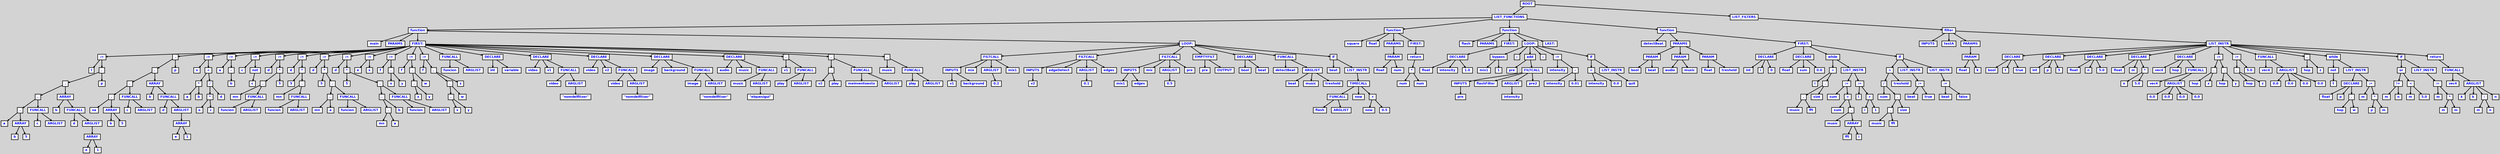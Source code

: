 digraph {

	ordering=out;
	ranksep=.4;
	bgcolor="lightgrey"; node [shape=box, fixedsize=false, fontsize=12, fontname="Helvetica-bold", fontcolor="blue"
		width=.25, height=.25, color="black", fillcolor="white", style="filled, solid, bold"];
	edge [arrowsize=.5, color="black", style="bold"]

  n0 [label="ROOT"];
  n1 [label="LIST_FUNCTIONS"];
  n1 [label="LIST_FUNCTIONS"];
  n2 [label="function"];
  n2 [label="function"];
  n3 [label="main"];
  n4 [label="PARAMS"];
  n5 [label="FIRST:"];
  n5 [label="FIRST:"];
  n6 [label=":="];
  n6 [label=":="];
  n7 [label="l"];
  n8 [label="."];
  n8 [label="."];
  n9 [label="."];
  n9 [label="."];
  n10 [label="."];
  n10 [label="."];
  n11 [label="."];
  n11 [label="."];
  n12 [label="a"];
  n13 [label="ARRAY"];
  n13 [label="ARRAY"];
  n14 [label="b"];
  n15 [label="5"];
  n16 [label="FUNCALL"];
  n16 [label="FUNCALL"];
  n17 [label="c"];
  n18 [label="ARGLIST"];
  n19 [label="ARRAY"];
  n19 [label="ARRAY"];
  n20 [label="b"];
  n21 [label="FUNCALL"];
  n21 [label="FUNCALL"];
  n22 [label="d"];
  n23 [label="ARGLIST"];
  n23 [label="ARGLIST"];
  n24 [label="ARRAY"];
  n24 [label="ARRAY"];
  n25 [label="e"];
  n26 [label="1"];
  n27 [label="p"];
  n28 [label="."];
  n28 [label="."];
  n29 [label="."];
  n29 [label="."];
  n30 [label="."];
  n30 [label="."];
  n31 [label="."];
  n31 [label="."];
  n32 [label="xa"];
  n33 [label="ARRAY"];
  n33 [label="ARRAY"];
  n34 [label="b"];
  n35 [label="5"];
  n36 [label="FUNCALL"];
  n36 [label="FUNCALL"];
  n37 [label="c"];
  n38 [label="ARGLIST"];
  n39 [label="ARRAY"];
  n39 [label="ARRAY"];
  n40 [label="b"];
  n41 [label="FUNCALL"];
  n41 [label="FUNCALL"];
  n42 [label="d"];
  n43 [label="ARGLIST"];
  n43 [label="ARGLIST"];
  n44 [label="ARRAY"];
  n44 [label="ARRAY"];
  n45 [label="e"];
  n46 [label="1"];
  n47 [label="p"];
  n48 [label=":="];
  n48 [label=":="];
  n49 [label="x"];
  n50 [label="+"];
  n50 [label="+"];
  n51 [label="*"];
  n51 [label="*"];
  n52 [label="a"];
  n53 [label="b"];
  n54 [label="/"];
  n54 [label="/"];
  n55 [label="*"];
  n55 [label="*"];
  n56 [label="e"];
  n57 [label="c"];
  n58 [label="d"];
  n59 [label=":="];
  n59 [label=":="];
  n60 [label="a"];
  n61 [label="-"];
  n61 [label="-"];
  n62 [label="b"];
  n63 [label=":="];
  n63 [label=":="];
  n64 [label="c"];
  n65 [label="not"];
  n65 [label="not"];
  n66 [label="c"];
  n67 [label=":="];
  n67 [label=":="];
  n68 [label="d"];
  n69 [label="*"];
  n69 [label="*"];
  n70 [label="."];
  n70 [label="."];
  n71 [label="mn"];
  n72 [label="FUNCALL"];
  n72 [label="FUNCALL"];
  n73 [label="funcion"];
  n74 [label="ARGLIST"];
  n75 [label="5"];
  n76 [label=":="];
  n76 [label=":="];
  n77 [label="d"];
  n78 [label="*"];
  n78 [label="*"];
  n79 [label="5"];
  n80 [label="."];
  n80 [label="."];
  n81 [label="mn"];
  n82 [label="FUNCALL"];
  n82 [label="FUNCALL"];
  n83 [label="funcion"];
  n84 [label="ARGLIST"];
  n85 [label=":="];
  n85 [label=":="];
  n86 [label="d"];
  n87 [label="*"];
  n87 [label="*"];
  n88 [label="5"];
  n89 [label="."];
  n89 [label="."];
  n90 [label="."];
  n90 [label="."];
  n91 [label="mn"];
  n92 [label="a"];
  n93 [label="FUNCALL"];
  n93 [label="FUNCALL"];
  n94 [label="funcion"];
  n95 [label="ARGLIST"];
  n96 [label=":="];
  n96 [label=":="];
  n97 [label="d"];
  n98 [label="*"];
  n98 [label="*"];
  n99 [label="5"];
  n100 [label="."];
  n100 [label="."];
  n101 [label="."];
  n101 [label="."];
  n102 [label="."];
  n102 [label="."];
  n103 [label="mn"];
  n104 [label="a"];
  n105 [label="b"];
  n106 [label="FUNCALL"];
  n106 [label="FUNCALL"];
  n107 [label="funcion"];
  n108 [label="ARGLIST"];
  n109 [label=":="];
  n109 [label=":="];
  n110 [label="e"];
  n111 [label="x"];
  n112 [label=":="];
  n112 [label=":="];
  n113 [label="f"];
  n114 [label="."];
  n114 [label="."];
  n115 [label="x"];
  n116 [label="y"];
  n117 [label=":="];
  n117 [label=":="];
  n118 [label="f"];
  n119 [label="."];
  n119 [label="."];
  n120 [label="."];
  n120 [label="."];
  n121 [label="x"];
  n122 [label="y"];
  n123 [label="w"];
  n124 [label=":="];
  n124 [label=":="];
  n125 [label="f"];
  n126 [label="."];
  n126 [label="."];
  n127 [label="."];
  n127 [label="."];
  n128 [label="."];
  n128 [label="."];
  n129 [label="x"];
  n130 [label="y"];
  n131 [label="w"];
  n132 [label="z"];
  n133 [label="FUNCALL"];
  n133 [label="FUNCALL"];
  n134 [label="funcion"];
  n135 [label="ARGLIST"];
  n136 [label="DECLARE"];
  n136 [label="DECLARE"];
  n137 [label="int"];
  n138 [label="variable"];
  n139 [label="DECLARE"];
  n139 [label="DECLARE"];
  n140 [label="video"];
  n141 [label="v1"];
  n142 [label="FUNCALL"];
  n142 [label="FUNCALL"];
  n143 [label="video"];
  n144 [label="ARGLIST"];
  n144 [label="ARGLIST"];
  n145 [label="\"nomdelfitxer\""];
  n146 [label="DECLARE"];
  n146 [label="DECLARE"];
  n147 [label="video"];
  n148 [label="v2"];
  n149 [label="FUNCALL"];
  n149 [label="FUNCALL"];
  n150 [label="video"];
  n151 [label="ARGLIST"];
  n151 [label="ARGLIST"];
  n152 [label="\"nomdelfitxer\""];
  n153 [label="DECLARE"];
  n153 [label="DECLARE"];
  n154 [label="image"];
  n155 [label="background"];
  n156 [label="FUNCALL"];
  n156 [label="FUNCALL"];
  n157 [label="image"];
  n158 [label="ARGLIST"];
  n158 [label="ARGLIST"];
  n159 [label="\"nomdelfitxer\""];
  n160 [label="DECLARE"];
  n160 [label="DECLARE"];
  n161 [label="audio"];
  n162 [label="music"];
  n163 [label="FUNCALL"];
  n163 [label="FUNCALL"];
  n164 [label="music"];
  n165 [label="ARGLIST"];
  n165 [label="ARGLIST"];
  n166 [label="\"elquesigui\""];
  n167 [label="."];
  n167 [label="."];
  n168 [label="v1"];
  n169 [label="FUNCALL"];
  n169 [label="FUNCALL"];
  n170 [label="play"];
  n171 [label="ARGLIST"];
  n172 [label="."];
  n172 [label="."];
  n173 [label="."];
  n173 [label="."];
  n174 [label="v2"];
  n175 [label="play"];
  n176 [label="FUNCALL"];
  n176 [label="FUNCALL"];
  n177 [label="meinventoesto"];
  n178 [label="ARGLIST"];
  n179 [label="."];
  n179 [label="."];
  n180 [label="music"];
  n181 [label="FUNCALL"];
  n181 [label="FUNCALL"];
  n182 [label="play"];
  n183 [label="ARGLIST"];
  n184 [label="LOOP:"];
  n184 [label="LOOP:"];
  n185 [label="FILTCALL"];
  n185 [label="FILTCALL"];
  n186 [label="INPUTS"];
  n186 [label="INPUTS"];
  n187 [label="v1"];
  n188 [label="background"];
  n189 [label="mix"];
  n190 [label="ARGLIST"];
  n190 [label="ARGLIST"];
  n191 [label="0.2"];
  n192 [label="mix1"];
  n193 [label="FILTCALL"];
  n193 [label="FILTCALL"];
  n194 [label="INPUTS"];
  n194 [label="INPUTS"];
  n195 [label="v2"];
  n196 [label="edgeDetect"];
  n197 [label="ARGLIST"];
  n197 [label="ARGLIST"];
  n198 [label="0.1"];
  n199 [label="edges"];
  n200 [label="FILTCALL"];
  n200 [label="FILTCALL"];
  n201 [label="INPUTS"];
  n201 [label="INPUTS"];
  n202 [label="mix1"];
  n203 [label="edges"];
  n204 [label="mix"];
  n205 [label="ARGLIST"];
  n205 [label="ARGLIST"];
  n206 [label="0.5"];
  n207 [label="pre"];
  n208 [label="EMPTYFILT"];
  n208 [label="EMPTYFILT"];
  n209 [label="pre"];
  n210 [label="OUTPUT"];
  n211 [label="DECLARE"];
  n211 [label="DECLARE"];
  n212 [label="bool"];
  n213 [label="beat"];
  n214 [label="FUNCALL"];
  n214 [label="FUNCALL"];
  n215 [label="detectBeat"];
  n216 [label="ARGLIST"];
  n216 [label="ARGLIST"];
  n217 [label="beat"];
  n218 [label="music"];
  n219 [label="treshold"];
  n220 [label="if"];
  n220 [label="if"];
  n221 [label="beat"];
  n222 [label="LIST_INSTR"];
  n222 [label="LIST_INSTR"];
  n223 [label="TIMECALL"];
  n223 [label="TIMECALL"];
  n224 [label="FUNCALL"];
  n224 [label="FUNCALL"];
  n225 [label="flash"];
  n226 [label="ARGLIST"];
  n227 [label="now"];
  n228 [label="+"];
  n228 [label="+"];
  n229 [label="now"];
  n230 [label="0.5"];
  n231 [label="function"];
  n231 [label="function"];
  n232 [label="square"];
  n233 [label="float"];
  n234 [label="PARAMS"];
  n234 [label="PARAMS"];
  n235 [label="PARAM"];
  n235 [label="PARAM"];
  n236 [label="float"];
  n237 [label="num"];
  n238 [label="FIRST:"];
  n238 [label="FIRST:"];
  n239 [label="return"];
  n239 [label="return"];
  n240 [label="*"];
  n240 [label="*"];
  n241 [label="num"];
  n242 [label="num"];
  n243 [label="function"];
  n243 [label="function"];
  n244 [label="flash"];
  n245 [label="PARAMS"];
  n246 [label="FIRST:"];
  n246 [label="FIRST:"];
  n247 [label="DECLARE"];
  n247 [label="DECLARE"];
  n248 [label="float"];
  n249 [label="intensity"];
  n250 [label="1.0"];
  n251 [label="LOOP:"];
  n251 [label="LOOP:"];
  n252 [label="bypass"];
  n252 [label="bypass"];
  n253 [label="mix1"];
  n254 [label="1"];
  n255 [label=";"];
  n256 [label="add"];
  n256 [label="add"];
  n257 [label="pre"];
  n258 [label="FILTCALL"];
  n258 [label="FILTCALL"];
  n259 [label="INPUTS"];
  n259 [label="INPUTS"];
  n260 [label="pre"];
  n261 [label="flashFilter"];
  n262 [label="ARGLIST"];
  n262 [label="ARGLIST"];
  n263 [label="intensity"];
  n264 [label="pre2"];
  n265 [label=";"];
  n266 [label=":="];
  n266 [label=":="];
  n267 [label="intensity"];
  n268 [label="-"];
  n268 [label="-"];
  n269 [label="intensity"];
  n270 [label="0.01"];
  n271 [label="if"];
  n271 [label="if"];
  n272 [label="<"];
  n272 [label="<"];
  n273 [label="intensity"];
  n274 [label="0.0"];
  n275 [label="LIST_INSTR"];
  n275 [label="LIST_INSTR"];
  n276 [label="quit"];
  n277 [label="LAST:"];
  n278 [label="function"];
  n278 [label="function"];
  n279 [label="detectBeat"];
  n280 [label="PARAMS"];
  n280 [label="PARAMS"];
  n281 [label="PARAM"];
  n281 [label="PARAM"];
  n282 [label="bool"];
  n283 [label="beat"];
  n284 [label="PARAM"];
  n284 [label="PARAM"];
  n285 [label="audio"];
  n286 [label="music"];
  n287 [label="PARAM"];
  n287 [label="PARAM"];
  n288 [label="float"];
  n289 [label="treshold"];
  n290 [label="FIRST:"];
  n290 [label="FIRST:"];
  n291 [label="DECLARE"];
  n291 [label="DECLARE"];
  n292 [label="int"];
  n293 [label="i"];
  n294 [label="0"];
  n295 [label="DECLARE"];
  n295 [label="DECLARE"];
  n296 [label="float"];
  n297 [label="sum"];
  n298 [label="0.0"];
  n299 [label="while"];
  n299 [label="while"];
  n300 [label="<"];
  n300 [label="<"];
  n301 [label="i"];
  n302 [label="."];
  n302 [label="."];
  n303 [label="."];
  n303 [label="."];
  n304 [label="music"];
  n305 [label="fft"];
  n306 [label="size"];
  n307 [label="LIST_INSTR"];
  n307 [label="LIST_INSTR"];
  n308 [label=":="];
  n308 [label=":="];
  n309 [label="sum"];
  n310 [label="+"];
  n310 [label="+"];
  n311 [label="sum"];
  n312 [label="."];
  n312 [label="."];
  n313 [label="music"];
  n314 [label="ARRAY"];
  n314 [label="ARRAY"];
  n315 [label="fft"];
  n316 [label="i"];
  n317 [label=":="];
  n317 [label=":="];
  n318 [label="i"];
  n319 [label="+"];
  n319 [label="+"];
  n320 [label="i"];
  n321 [label="1"];
  n322 [label="if"];
  n322 [label="if"];
  n323 [label=">"];
  n323 [label=">"];
  n324 [label="/"];
  n324 [label="/"];
  n325 [label="sum"];
  n326 [label="."];
  n326 [label="."];
  n327 [label="."];
  n327 [label="."];
  n328 [label="music"];
  n329 [label="fft"];
  n330 [label="size"];
  n331 [label="treshold"];
  n332 [label="LIST_INSTR"];
  n332 [label="LIST_INSTR"];
  n333 [label=":="];
  n333 [label=":="];
  n334 [label="beat"];
  n335 [label="true"];
  n336 [label="LIST_INSTR"];
  n336 [label="LIST_INSTR"];
  n337 [label=":="];
  n337 [label=":="];
  n338 [label="beat"];
  n339 [label="false"];
  n340 [label="LIST_FILTERS"];
  n340 [label="LIST_FILTERS"];
  n341 [label="filter"];
  n341 [label="filter"];
  n342 [label="INPUTS"];
  n343 [label="testA"];
  n344 [label="PARAMS"];
  n344 [label="PARAMS"];
  n345 [label="PARAM"];
  n345 [label="PARAM"];
  n346 [label="float"];
  n347 [label="k"];
  n348 [label="LIST_INSTR"];
  n348 [label="LIST_INSTR"];
  n349 [label="DECLARE"];
  n349 [label="DECLARE"];
  n350 [label="bool"];
  n351 [label="t"];
  n352 [label="true"];
  n353 [label="DECLARE"];
  n353 [label="DECLARE"];
  n354 [label="int"];
  n355 [label="p"];
  n356 [label="5"];
  n357 [label="DECLARE"];
  n357 [label="DECLARE"];
  n358 [label="float"];
  n359 [label="n"];
  n360 [label="5.0"];
  n361 [label="DECLARE"];
  n361 [label="DECLARE"];
  n362 [label="float"];
  n363 [label="m"];
  n364 [label="*"];
  n364 [label="*"];
  n365 [label="n"];
  n366 [label="5.0"];
  n367 [label="DECLARE"];
  n367 [label="DECLARE"];
  n368 [label="vec4"];
  n369 [label="hop"];
  n370 [label="FUNCALL"];
  n370 [label="FUNCALL"];
  n371 [label="vec4"];
  n372 [label="ARGLIST"];
  n372 [label="ARGLIST"];
  n373 [label="0.0"];
  n374 [label="0.0"];
  n375 [label="0.0"];
  n376 [label="0.0"];
  n377 [label=":="];
  n377 [label=":="];
  n378 [label="."];
  n378 [label="."];
  n379 [label="hop"];
  n380 [label="x"];
  n381 [label="."];
  n381 [label="."];
  n382 [label="hop"];
  n383 [label="y"];
  n384 [label=":="];
  n384 [label=":="];
  n385 [label="."];
  n385 [label="."];
  n386 [label="hop"];
  n387 [label="z"];
  n388 [label="5.0"];
  n389 [label="FUNCALL"];
  n389 [label="FUNCALL"];
  n390 [label="vec4"];
  n391 [label="ARGLIST"];
  n391 [label="ARGLIST"];
  n392 [label="0.0"];
  n393 [label="0.0"];
  n394 [label="0.0"];
  n395 [label="0.0"];
  n396 [label="."];
  n396 [label="."];
  n397 [label="hop"];
  n398 [label="z"];
  n399 [label="while"];
  n399 [label="while"];
  n400 [label="not"];
  n400 [label="not"];
  n401 [label="t"];
  n402 [label="LIST_INSTR"];
  n402 [label="LIST_INSTR"];
  n403 [label="DECLARE"];
  n403 [label="DECLARE"];
  n404 [label="float"];
  n405 [label="p"];
  n406 [label="."];
  n406 [label="."];
  n407 [label="hop"];
  n408 [label="w"];
  n409 [label=":="];
  n409 [label=":="];
  n410 [label="m"];
  n411 [label="*"];
  n411 [label="*"];
  n412 [label="p"];
  n413 [label="m"];
  n414 [label="if"];
  n414 [label="if"];
  n415 [label="or"];
  n415 [label="or"];
  n416 [label="!="];
  n416 [label="!="];
  n417 [label="m"];
  n418 [label="n"];
  n419 [label="<"];
  n419 [label="<"];
  n420 [label="m"];
  n421 [label="5.0"];
  n422 [label="LIST_INSTR"];
  n422 [label="LIST_INSTR"];
  n423 [label=":="];
  n423 [label=":="];
  n424 [label="m"];
  n425 [label="*"];
  n425 [label="*"];
  n426 [label="m"];
  n427 [label="m"];
  n428 [label="return"];
  n428 [label="return"];
  n429 [label="FUNCALL"];
  n429 [label="FUNCALL"];
  n430 [label="vec4"];
  n431 [label="ARGLIST"];
  n431 [label="ARGLIST"];
  n432 [label="k"];
  n433 [label="k"];
  n434 [label="-"];
  n434 [label="-"];
  n435 [label="m"];
  n436 [label="n"];
  n437 [label="n"];

  n0 -> n1 // "ROOT" -> "LIST_FUNCTIONS"
  n1 -> n2 // "LIST_FUNCTIONS" -> "function"
  n2 -> n3 // "function" -> "main"
  n2 -> n4 // "function" -> "PARAMS"
  n2 -> n5 // "function" -> "FIRST:"
  n5 -> n6 // "FIRST:" -> ":="
  n6 -> n7 // ":=" -> "l"
  n6 -> n8 // ":=" -> "."
  n8 -> n9 // "." -> "."
  n9 -> n10 // "." -> "."
  n10 -> n11 // "." -> "."
  n11 -> n12 // "." -> "a"
  n11 -> n13 // "." -> "ARRAY"
  n13 -> n14 // "ARRAY" -> "b"
  n13 -> n15 // "ARRAY" -> "5"
  n10 -> n16 // "." -> "FUNCALL"
  n16 -> n17 // "FUNCALL" -> "c"
  n16 -> n18 // "FUNCALL" -> "ARGLIST"
  n9 -> n19 // "." -> "ARRAY"
  n19 -> n20 // "ARRAY" -> "b"
  n19 -> n21 // "ARRAY" -> "FUNCALL"
  n21 -> n22 // "FUNCALL" -> "d"
  n21 -> n23 // "FUNCALL" -> "ARGLIST"
  n23 -> n24 // "ARGLIST" -> "ARRAY"
  n24 -> n25 // "ARRAY" -> "e"
  n24 -> n26 // "ARRAY" -> "1"
  n8 -> n27 // "." -> "p"
  n5 -> n28 // "FIRST:" -> "."
  n28 -> n29 // "." -> "."
  n29 -> n30 // "." -> "."
  n30 -> n31 // "." -> "."
  n31 -> n32 // "." -> "xa"
  n31 -> n33 // "." -> "ARRAY"
  n33 -> n34 // "ARRAY" -> "b"
  n33 -> n35 // "ARRAY" -> "5"
  n30 -> n36 // "." -> "FUNCALL"
  n36 -> n37 // "FUNCALL" -> "c"
  n36 -> n38 // "FUNCALL" -> "ARGLIST"
  n29 -> n39 // "." -> "ARRAY"
  n39 -> n40 // "ARRAY" -> "b"
  n39 -> n41 // "ARRAY" -> "FUNCALL"
  n41 -> n42 // "FUNCALL" -> "d"
  n41 -> n43 // "FUNCALL" -> "ARGLIST"
  n43 -> n44 // "ARGLIST" -> "ARRAY"
  n44 -> n45 // "ARRAY" -> "e"
  n44 -> n46 // "ARRAY" -> "1"
  n28 -> n47 // "." -> "p"
  n5 -> n48 // "FIRST:" -> ":="
  n48 -> n49 // ":=" -> "x"
  n48 -> n50 // ":=" -> "+"
  n50 -> n51 // "+" -> "*"
  n51 -> n52 // "*" -> "a"
  n51 -> n53 // "*" -> "b"
  n50 -> n54 // "+" -> "/"
  n54 -> n55 // "/" -> "*"
  n55 -> n56 // "*" -> "e"
  n55 -> n57 // "*" -> "c"
  n54 -> n58 // "/" -> "d"
  n5 -> n59 // "FIRST:" -> ":="
  n59 -> n60 // ":=" -> "a"
  n59 -> n61 // ":=" -> "-"
  n61 -> n62 // "-" -> "b"
  n5 -> n63 // "FIRST:" -> ":="
  n63 -> n64 // ":=" -> "c"
  n63 -> n65 // ":=" -> "not"
  n65 -> n66 // "not" -> "c"
  n5 -> n67 // "FIRST:" -> ":="
  n67 -> n68 // ":=" -> "d"
  n67 -> n69 // ":=" -> "*"
  n69 -> n70 // "*" -> "."
  n70 -> n71 // "." -> "mn"
  n70 -> n72 // "." -> "FUNCALL"
  n72 -> n73 // "FUNCALL" -> "funcion"
  n72 -> n74 // "FUNCALL" -> "ARGLIST"
  n69 -> n75 // "*" -> "5"
  n5 -> n76 // "FIRST:" -> ":="
  n76 -> n77 // ":=" -> "d"
  n76 -> n78 // ":=" -> "*"
  n78 -> n79 // "*" -> "5"
  n78 -> n80 // "*" -> "."
  n80 -> n81 // "." -> "mn"
  n80 -> n82 // "." -> "FUNCALL"
  n82 -> n83 // "FUNCALL" -> "funcion"
  n82 -> n84 // "FUNCALL" -> "ARGLIST"
  n5 -> n85 // "FIRST:" -> ":="
  n85 -> n86 // ":=" -> "d"
  n85 -> n87 // ":=" -> "*"
  n87 -> n88 // "*" -> "5"
  n87 -> n89 // "*" -> "."
  n89 -> n90 // "." -> "."
  n90 -> n91 // "." -> "mn"
  n90 -> n92 // "." -> "a"
  n89 -> n93 // "." -> "FUNCALL"
  n93 -> n94 // "FUNCALL" -> "funcion"
  n93 -> n95 // "FUNCALL" -> "ARGLIST"
  n5 -> n96 // "FIRST:" -> ":="
  n96 -> n97 // ":=" -> "d"
  n96 -> n98 // ":=" -> "*"
  n98 -> n99 // "*" -> "5"
  n98 -> n100 // "*" -> "."
  n100 -> n101 // "." -> "."
  n101 -> n102 // "." -> "."
  n102 -> n103 // "." -> "mn"
  n102 -> n104 // "." -> "a"
  n101 -> n105 // "." -> "b"
  n100 -> n106 // "." -> "FUNCALL"
  n106 -> n107 // "FUNCALL" -> "funcion"
  n106 -> n108 // "FUNCALL" -> "ARGLIST"
  n5 -> n109 // "FIRST:" -> ":="
  n109 -> n110 // ":=" -> "e"
  n109 -> n111 // ":=" -> "x"
  n5 -> n112 // "FIRST:" -> ":="
  n112 -> n113 // ":=" -> "f"
  n112 -> n114 // ":=" -> "."
  n114 -> n115 // "." -> "x"
  n114 -> n116 // "." -> "y"
  n5 -> n117 // "FIRST:" -> ":="
  n117 -> n118 // ":=" -> "f"
  n117 -> n119 // ":=" -> "."
  n119 -> n120 // "." -> "."
  n120 -> n121 // "." -> "x"
  n120 -> n122 // "." -> "y"
  n119 -> n123 // "." -> "w"
  n5 -> n124 // "FIRST:" -> ":="
  n124 -> n125 // ":=" -> "f"
  n124 -> n126 // ":=" -> "."
  n126 -> n127 // "." -> "."
  n127 -> n128 // "." -> "."
  n128 -> n129 // "." -> "x"
  n128 -> n130 // "." -> "y"
  n127 -> n131 // "." -> "w"
  n126 -> n132 // "." -> "z"
  n5 -> n133 // "FIRST:" -> "FUNCALL"
  n133 -> n134 // "FUNCALL" -> "funcion"
  n133 -> n135 // "FUNCALL" -> "ARGLIST"
  n5 -> n136 // "FIRST:" -> "DECLARE"
  n136 -> n137 // "DECLARE" -> "int"
  n136 -> n138 // "DECLARE" -> "variable"
  n5 -> n139 // "FIRST:" -> "DECLARE"
  n139 -> n140 // "DECLARE" -> "video"
  n139 -> n141 // "DECLARE" -> "v1"
  n139 -> n142 // "DECLARE" -> "FUNCALL"
  n142 -> n143 // "FUNCALL" -> "video"
  n142 -> n144 // "FUNCALL" -> "ARGLIST"
  n144 -> n145 // "ARGLIST" -> "\"nomdelfitxer\""
  n5 -> n146 // "FIRST:" -> "DECLARE"
  n146 -> n147 // "DECLARE" -> "video"
  n146 -> n148 // "DECLARE" -> "v2"
  n146 -> n149 // "DECLARE" -> "FUNCALL"
  n149 -> n150 // "FUNCALL" -> "video"
  n149 -> n151 // "FUNCALL" -> "ARGLIST"
  n151 -> n152 // "ARGLIST" -> "\"nomdelfitxer\""
  n5 -> n153 // "FIRST:" -> "DECLARE"
  n153 -> n154 // "DECLARE" -> "image"
  n153 -> n155 // "DECLARE" -> "background"
  n153 -> n156 // "DECLARE" -> "FUNCALL"
  n156 -> n157 // "FUNCALL" -> "image"
  n156 -> n158 // "FUNCALL" -> "ARGLIST"
  n158 -> n159 // "ARGLIST" -> "\"nomdelfitxer\""
  n5 -> n160 // "FIRST:" -> "DECLARE"
  n160 -> n161 // "DECLARE" -> "audio"
  n160 -> n162 // "DECLARE" -> "music"
  n160 -> n163 // "DECLARE" -> "FUNCALL"
  n163 -> n164 // "FUNCALL" -> "music"
  n163 -> n165 // "FUNCALL" -> "ARGLIST"
  n165 -> n166 // "ARGLIST" -> "\"elquesigui\""
  n5 -> n167 // "FIRST:" -> "."
  n167 -> n168 // "." -> "v1"
  n167 -> n169 // "." -> "FUNCALL"
  n169 -> n170 // "FUNCALL" -> "play"
  n169 -> n171 // "FUNCALL" -> "ARGLIST"
  n5 -> n172 // "FIRST:" -> "."
  n172 -> n173 // "." -> "."
  n173 -> n174 // "." -> "v2"
  n173 -> n175 // "." -> "play"
  n172 -> n176 // "." -> "FUNCALL"
  n176 -> n177 // "FUNCALL" -> "meinventoesto"
  n176 -> n178 // "FUNCALL" -> "ARGLIST"
  n5 -> n179 // "FIRST:" -> "."
  n179 -> n180 // "." -> "music"
  n179 -> n181 // "." -> "FUNCALL"
  n181 -> n182 // "FUNCALL" -> "play"
  n181 -> n183 // "FUNCALL" -> "ARGLIST"
  n2 -> n184 // "function" -> "LOOP:"
  n184 -> n185 // "LOOP:" -> "FILTCALL"
  n185 -> n186 // "FILTCALL" -> "INPUTS"
  n186 -> n187 // "INPUTS" -> "v1"
  n186 -> n188 // "INPUTS" -> "background"
  n185 -> n189 // "FILTCALL" -> "mix"
  n185 -> n190 // "FILTCALL" -> "ARGLIST"
  n190 -> n191 // "ARGLIST" -> "0.2"
  n185 -> n192 // "FILTCALL" -> "mix1"
  n184 -> n193 // "LOOP:" -> "FILTCALL"
  n193 -> n194 // "FILTCALL" -> "INPUTS"
  n194 -> n195 // "INPUTS" -> "v2"
  n193 -> n196 // "FILTCALL" -> "edgeDetect"
  n193 -> n197 // "FILTCALL" -> "ARGLIST"
  n197 -> n198 // "ARGLIST" -> "0.1"
  n193 -> n199 // "FILTCALL" -> "edges"
  n184 -> n200 // "LOOP:" -> "FILTCALL"
  n200 -> n201 // "FILTCALL" -> "INPUTS"
  n201 -> n202 // "INPUTS" -> "mix1"
  n201 -> n203 // "INPUTS" -> "edges"
  n200 -> n204 // "FILTCALL" -> "mix"
  n200 -> n205 // "FILTCALL" -> "ARGLIST"
  n205 -> n206 // "ARGLIST" -> "0.5"
  n200 -> n207 // "FILTCALL" -> "pre"
  n184 -> n208 // "LOOP:" -> "EMPTYFILT"
  n208 -> n209 // "EMPTYFILT" -> "pre"
  n208 -> n210 // "EMPTYFILT" -> "OUTPUT"
  n184 -> n211 // "LOOP:" -> "DECLARE"
  n211 -> n212 // "DECLARE" -> "bool"
  n211 -> n213 // "DECLARE" -> "beat"
  n184 -> n214 // "LOOP:" -> "FUNCALL"
  n214 -> n215 // "FUNCALL" -> "detectBeat"
  n214 -> n216 // "FUNCALL" -> "ARGLIST"
  n216 -> n217 // "ARGLIST" -> "beat"
  n216 -> n218 // "ARGLIST" -> "music"
  n216 -> n219 // "ARGLIST" -> "treshold"
  n184 -> n220 // "LOOP:" -> "if"
  n220 -> n221 // "if" -> "beat"
  n220 -> n222 // "if" -> "LIST_INSTR"
  n222 -> n223 // "LIST_INSTR" -> "TIMECALL"
  n223 -> n224 // "TIMECALL" -> "FUNCALL"
  n224 -> n225 // "FUNCALL" -> "flash"
  n224 -> n226 // "FUNCALL" -> "ARGLIST"
  n223 -> n227 // "TIMECALL" -> "now"
  n223 -> n228 // "TIMECALL" -> "+"
  n228 -> n229 // "+" -> "now"
  n228 -> n230 // "+" -> "0.5"
  n1 -> n231 // "LIST_FUNCTIONS" -> "function"
  n231 -> n232 // "function" -> "square"
  n231 -> n233 // "function" -> "float"
  n231 -> n234 // "function" -> "PARAMS"
  n234 -> n235 // "PARAMS" -> "PARAM"
  n235 -> n236 // "PARAM" -> "float"
  n235 -> n237 // "PARAM" -> "num"
  n231 -> n238 // "function" -> "FIRST:"
  n238 -> n239 // "FIRST:" -> "return"
  n239 -> n240 // "return" -> "*"
  n240 -> n241 // "*" -> "num"
  n240 -> n242 // "*" -> "num"
  n1 -> n243 // "LIST_FUNCTIONS" -> "function"
  n243 -> n244 // "function" -> "flash"
  n243 -> n245 // "function" -> "PARAMS"
  n243 -> n246 // "function" -> "FIRST:"
  n246 -> n247 // "FIRST:" -> "DECLARE"
  n247 -> n248 // "DECLARE" -> "float"
  n247 -> n249 // "DECLARE" -> "intensity"
  n247 -> n250 // "DECLARE" -> "1.0"
  n243 -> n251 // "function" -> "LOOP:"
  n251 -> n252 // "LOOP:" -> "bypass"
  n252 -> n253 // "bypass" -> "mix1"
  n252 -> n254 // "bypass" -> "1"
  n251 -> n255 // "LOOP:" -> ";"
  n251 -> n256 // "LOOP:" -> "add"
  n256 -> n257 // "add" -> "pre"
  n256 -> n258 // "add" -> "FILTCALL"
  n258 -> n259 // "FILTCALL" -> "INPUTS"
  n259 -> n260 // "INPUTS" -> "pre"
  n258 -> n261 // "FILTCALL" -> "flashFilter"
  n258 -> n262 // "FILTCALL" -> "ARGLIST"
  n262 -> n263 // "ARGLIST" -> "intensity"
  n258 -> n264 // "FILTCALL" -> "pre2"
  n251 -> n265 // "LOOP:" -> ";"
  n251 -> n266 // "LOOP:" -> ":="
  n266 -> n267 // ":=" -> "intensity"
  n266 -> n268 // ":=" -> "-"
  n268 -> n269 // "-" -> "intensity"
  n268 -> n270 // "-" -> "0.01"
  n251 -> n271 // "LOOP:" -> "if"
  n271 -> n272 // "if" -> "<"
  n272 -> n273 // "<" -> "intensity"
  n272 -> n274 // "<" -> "0.0"
  n271 -> n275 // "if" -> "LIST_INSTR"
  n275 -> n276 // "LIST_INSTR" -> "quit"
  n243 -> n277 // "function" -> "LAST:"
  n1 -> n278 // "LIST_FUNCTIONS" -> "function"
  n278 -> n279 // "function" -> "detectBeat"
  n278 -> n280 // "function" -> "PARAMS"
  n280 -> n281 // "PARAMS" -> "PARAM"
  n281 -> n282 // "PARAM" -> "bool"
  n281 -> n283 // "PARAM" -> "beat"
  n280 -> n284 // "PARAMS" -> "PARAM"
  n284 -> n285 // "PARAM" -> "audio"
  n284 -> n286 // "PARAM" -> "music"
  n280 -> n287 // "PARAMS" -> "PARAM"
  n287 -> n288 // "PARAM" -> "float"
  n287 -> n289 // "PARAM" -> "treshold"
  n278 -> n290 // "function" -> "FIRST:"
  n290 -> n291 // "FIRST:" -> "DECLARE"
  n291 -> n292 // "DECLARE" -> "int"
  n291 -> n293 // "DECLARE" -> "i"
  n291 -> n294 // "DECLARE" -> "0"
  n290 -> n295 // "FIRST:" -> "DECLARE"
  n295 -> n296 // "DECLARE" -> "float"
  n295 -> n297 // "DECLARE" -> "sum"
  n295 -> n298 // "DECLARE" -> "0.0"
  n290 -> n299 // "FIRST:" -> "while"
  n299 -> n300 // "while" -> "<"
  n300 -> n301 // "<" -> "i"
  n300 -> n302 // "<" -> "."
  n302 -> n303 // "." -> "."
  n303 -> n304 // "." -> "music"
  n303 -> n305 // "." -> "fft"
  n302 -> n306 // "." -> "size"
  n299 -> n307 // "while" -> "LIST_INSTR"
  n307 -> n308 // "LIST_INSTR" -> ":="
  n308 -> n309 // ":=" -> "sum"
  n308 -> n310 // ":=" -> "+"
  n310 -> n311 // "+" -> "sum"
  n310 -> n312 // "+" -> "."
  n312 -> n313 // "." -> "music"
  n312 -> n314 // "." -> "ARRAY"
  n314 -> n315 // "ARRAY" -> "fft"
  n314 -> n316 // "ARRAY" -> "i"
  n307 -> n317 // "LIST_INSTR" -> ":="
  n317 -> n318 // ":=" -> "i"
  n317 -> n319 // ":=" -> "+"
  n319 -> n320 // "+" -> "i"
  n319 -> n321 // "+" -> "1"
  n290 -> n322 // "FIRST:" -> "if"
  n322 -> n323 // "if" -> ">"
  n323 -> n324 // ">" -> "/"
  n324 -> n325 // "/" -> "sum"
  n324 -> n326 // "/" -> "."
  n326 -> n327 // "." -> "."
  n327 -> n328 // "." -> "music"
  n327 -> n329 // "." -> "fft"
  n326 -> n330 // "." -> "size"
  n323 -> n331 // ">" -> "treshold"
  n322 -> n332 // "if" -> "LIST_INSTR"
  n332 -> n333 // "LIST_INSTR" -> ":="
  n333 -> n334 // ":=" -> "beat"
  n333 -> n335 // ":=" -> "true"
  n322 -> n336 // "if" -> "LIST_INSTR"
  n336 -> n337 // "LIST_INSTR" -> ":="
  n337 -> n338 // ":=" -> "beat"
  n337 -> n339 // ":=" -> "false"
  n0 -> n340 // "ROOT" -> "LIST_FILTERS"
  n340 -> n341 // "LIST_FILTERS" -> "filter"
  n341 -> n342 // "filter" -> "INPUTS"
  n341 -> n343 // "filter" -> "testA"
  n341 -> n344 // "filter" -> "PARAMS"
  n344 -> n345 // "PARAMS" -> "PARAM"
  n345 -> n346 // "PARAM" -> "float"
  n345 -> n347 // "PARAM" -> "k"
  n341 -> n348 // "filter" -> "LIST_INSTR"
  n348 -> n349 // "LIST_INSTR" -> "DECLARE"
  n349 -> n350 // "DECLARE" -> "bool"
  n349 -> n351 // "DECLARE" -> "t"
  n349 -> n352 // "DECLARE" -> "true"
  n348 -> n353 // "LIST_INSTR" -> "DECLARE"
  n353 -> n354 // "DECLARE" -> "int"
  n353 -> n355 // "DECLARE" -> "p"
  n353 -> n356 // "DECLARE" -> "5"
  n348 -> n357 // "LIST_INSTR" -> "DECLARE"
  n357 -> n358 // "DECLARE" -> "float"
  n357 -> n359 // "DECLARE" -> "n"
  n357 -> n360 // "DECLARE" -> "5.0"
  n348 -> n361 // "LIST_INSTR" -> "DECLARE"
  n361 -> n362 // "DECLARE" -> "float"
  n361 -> n363 // "DECLARE" -> "m"
  n361 -> n364 // "DECLARE" -> "*"
  n364 -> n365 // "*" -> "n"
  n364 -> n366 // "*" -> "5.0"
  n348 -> n367 // "LIST_INSTR" -> "DECLARE"
  n367 -> n368 // "DECLARE" -> "vec4"
  n367 -> n369 // "DECLARE" -> "hop"
  n367 -> n370 // "DECLARE" -> "FUNCALL"
  n370 -> n371 // "FUNCALL" -> "vec4"
  n370 -> n372 // "FUNCALL" -> "ARGLIST"
  n372 -> n373 // "ARGLIST" -> "0.0"
  n372 -> n374 // "ARGLIST" -> "0.0"
  n372 -> n375 // "ARGLIST" -> "0.0"
  n372 -> n376 // "ARGLIST" -> "0.0"
  n348 -> n377 // "LIST_INSTR" -> ":="
  n377 -> n378 // ":=" -> "."
  n378 -> n379 // "." -> "hop"
  n378 -> n380 // "." -> "x"
  n377 -> n381 // ":=" -> "."
  n381 -> n382 // "." -> "hop"
  n381 -> n383 // "." -> "y"
  n348 -> n384 // "LIST_INSTR" -> ":="
  n384 -> n385 // ":=" -> "."
  n385 -> n386 // "." -> "hop"
  n385 -> n387 // "." -> "z"
  n384 -> n388 // ":=" -> "5.0"
  n348 -> n389 // "LIST_INSTR" -> "FUNCALL"
  n389 -> n390 // "FUNCALL" -> "vec4"
  n389 -> n391 // "FUNCALL" -> "ARGLIST"
  n391 -> n392 // "ARGLIST" -> "0.0"
  n391 -> n393 // "ARGLIST" -> "0.0"
  n391 -> n394 // "ARGLIST" -> "0.0"
  n391 -> n395 // "ARGLIST" -> "0.0"
  n348 -> n396 // "LIST_INSTR" -> "."
  n396 -> n397 // "." -> "hop"
  n396 -> n398 // "." -> "z"
  n348 -> n399 // "LIST_INSTR" -> "while"
  n399 -> n400 // "while" -> "not"
  n400 -> n401 // "not" -> "t"
  n399 -> n402 // "while" -> "LIST_INSTR"
  n402 -> n403 // "LIST_INSTR" -> "DECLARE"
  n403 -> n404 // "DECLARE" -> "float"
  n403 -> n405 // "DECLARE" -> "p"
  n403 -> n406 // "DECLARE" -> "."
  n406 -> n407 // "." -> "hop"
  n406 -> n408 // "." -> "w"
  n402 -> n409 // "LIST_INSTR" -> ":="
  n409 -> n410 // ":=" -> "m"
  n409 -> n411 // ":=" -> "*"
  n411 -> n412 // "*" -> "p"
  n411 -> n413 // "*" -> "m"
  n348 -> n414 // "LIST_INSTR" -> "if"
  n414 -> n415 // "if" -> "or"
  n415 -> n416 // "or" -> "!="
  n416 -> n417 // "!=" -> "m"
  n416 -> n418 // "!=" -> "n"
  n415 -> n419 // "or" -> "<"
  n419 -> n420 // "<" -> "m"
  n419 -> n421 // "<" -> "5.0"
  n414 -> n422 // "if" -> "LIST_INSTR"
  n422 -> n423 // "LIST_INSTR" -> ":="
  n423 -> n424 // ":=" -> "m"
  n423 -> n425 // ":=" -> "*"
  n425 -> n426 // "*" -> "m"
  n425 -> n427 // "*" -> "m"
  n348 -> n428 // "LIST_INSTR" -> "return"
  n428 -> n429 // "return" -> "FUNCALL"
  n429 -> n430 // "FUNCALL" -> "vec4"
  n429 -> n431 // "FUNCALL" -> "ARGLIST"
  n431 -> n432 // "ARGLIST" -> "k"
  n431 -> n433 // "ARGLIST" -> "k"
  n431 -> n434 // "ARGLIST" -> "-"
  n434 -> n435 // "-" -> "m"
  n434 -> n436 // "-" -> "n"
  n431 -> n437 // "ARGLIST" -> "n"

}
